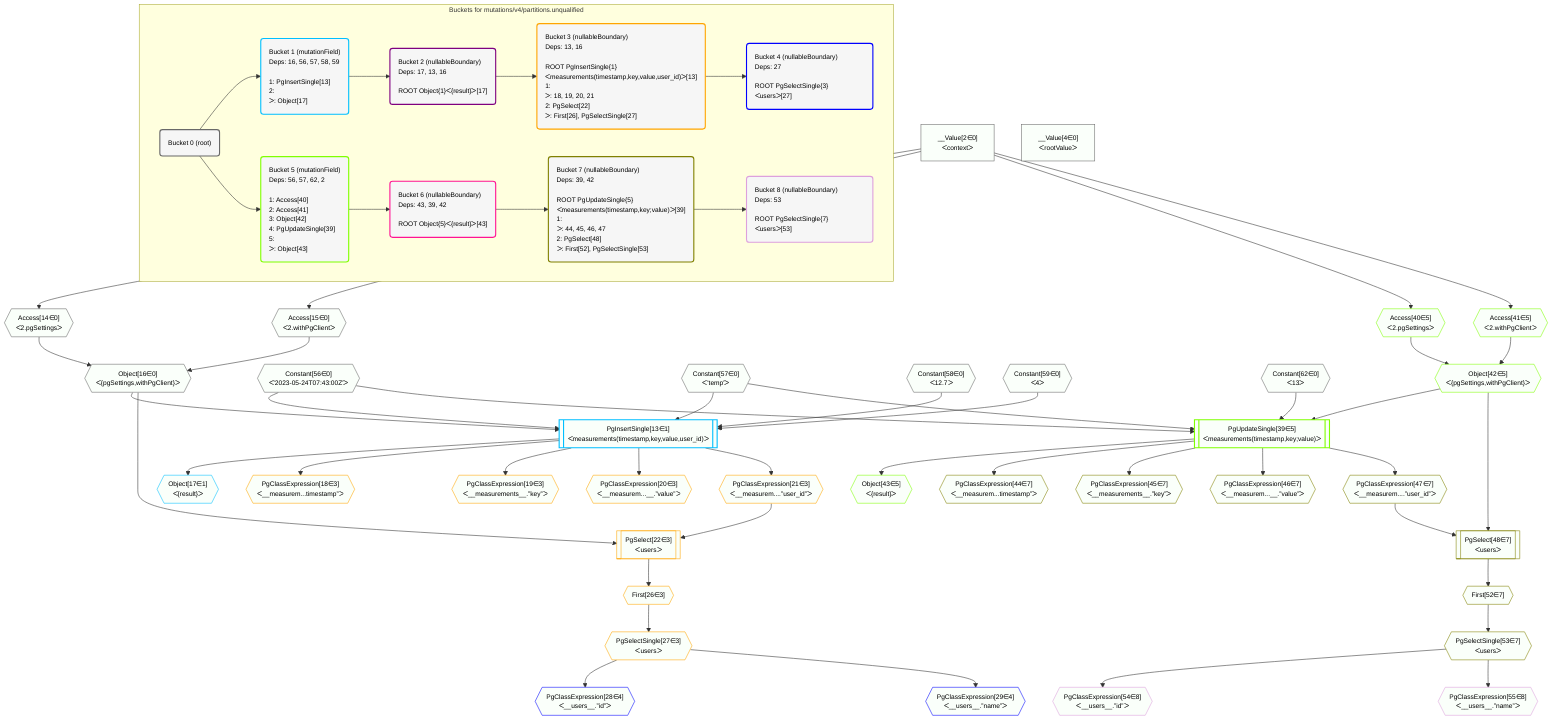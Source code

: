 %%{init: {'themeVariables': { 'fontSize': '12px'}}}%%
graph TD
    classDef path fill:#eee,stroke:#000,color:#000
    classDef plan fill:#fff,stroke-width:1px,color:#000
    classDef itemplan fill:#fff,stroke-width:2px,color:#000
    classDef unbatchedplan fill:#dff,stroke-width:1px,color:#000
    classDef sideeffectplan fill:#fcc,stroke-width:2px,color:#000
    classDef bucket fill:#f6f6f6,color:#000,stroke-width:2px,text-align:left


    %% plan dependencies
    Object16{{"Object[16∈0]<br />ᐸ{pgSettings,withPgClient}ᐳ"}}:::plan
    Access14{{"Access[14∈0]<br />ᐸ2.pgSettingsᐳ"}}:::plan
    Access15{{"Access[15∈0]<br />ᐸ2.withPgClientᐳ"}}:::plan
    Access14 & Access15 --> Object16
    __Value2["__Value[2∈0]<br />ᐸcontextᐳ"]:::plan
    __Value2 --> Access14
    __Value2 --> Access15
    __Value4["__Value[4∈0]<br />ᐸrootValueᐳ"]:::plan
    Constant56{{"Constant[56∈0]<br />ᐸ'2023-05-24T07:43:00Z'ᐳ"}}:::plan
    Constant57{{"Constant[57∈0]<br />ᐸ'temp'ᐳ"}}:::plan
    Constant58{{"Constant[58∈0]<br />ᐸ12.7ᐳ"}}:::plan
    Constant59{{"Constant[59∈0]<br />ᐸ4ᐳ"}}:::plan
    Constant62{{"Constant[62∈0]<br />ᐸ13ᐳ"}}:::plan
    PgInsertSingle13[["PgInsertSingle[13∈1]<br />ᐸmeasurements(timestamp,key,value,user_id)ᐳ"]]:::sideeffectplan
    Object16 & Constant56 & Constant57 & Constant58 & Constant59 --> PgInsertSingle13
    Object17{{"Object[17∈1]<br />ᐸ{result}ᐳ"}}:::plan
    PgInsertSingle13 --> Object17
    PgSelect22[["PgSelect[22∈3]<br />ᐸusersᐳ"]]:::plan
    PgClassExpression21{{"PgClassExpression[21∈3]<br />ᐸ__measurem....”user_id”ᐳ"}}:::plan
    Object16 & PgClassExpression21 --> PgSelect22
    PgClassExpression18{{"PgClassExpression[18∈3]<br />ᐸ__measurem...timestamp”ᐳ"}}:::plan
    PgInsertSingle13 --> PgClassExpression18
    PgClassExpression19{{"PgClassExpression[19∈3]<br />ᐸ__measurements__.”key”ᐳ"}}:::plan
    PgInsertSingle13 --> PgClassExpression19
    PgClassExpression20{{"PgClassExpression[20∈3]<br />ᐸ__measurem...__.”value”ᐳ"}}:::plan
    PgInsertSingle13 --> PgClassExpression20
    PgInsertSingle13 --> PgClassExpression21
    First26{{"First[26∈3]"}}:::plan
    PgSelect22 --> First26
    PgSelectSingle27{{"PgSelectSingle[27∈3]<br />ᐸusersᐳ"}}:::plan
    First26 --> PgSelectSingle27
    PgClassExpression28{{"PgClassExpression[28∈4]<br />ᐸ__users__.”id”ᐳ"}}:::plan
    PgSelectSingle27 --> PgClassExpression28
    PgClassExpression29{{"PgClassExpression[29∈4]<br />ᐸ__users__.”name”ᐳ"}}:::plan
    PgSelectSingle27 --> PgClassExpression29
    PgUpdateSingle39[["PgUpdateSingle[39∈5]<br />ᐸmeasurements(timestamp,key;value)ᐳ"]]:::sideeffectplan
    Object42{{"Object[42∈5]<br />ᐸ{pgSettings,withPgClient}ᐳ"}}:::plan
    Object42 & Constant56 & Constant57 & Constant62 --> PgUpdateSingle39
    Access40{{"Access[40∈5]<br />ᐸ2.pgSettingsᐳ"}}:::plan
    Access41{{"Access[41∈5]<br />ᐸ2.withPgClientᐳ"}}:::plan
    Access40 & Access41 --> Object42
    __Value2 --> Access40
    __Value2 --> Access41
    Object43{{"Object[43∈5]<br />ᐸ{result}ᐳ"}}:::plan
    PgUpdateSingle39 --> Object43
    PgSelect48[["PgSelect[48∈7]<br />ᐸusersᐳ"]]:::plan
    PgClassExpression47{{"PgClassExpression[47∈7]<br />ᐸ__measurem....”user_id”ᐳ"}}:::plan
    Object42 & PgClassExpression47 --> PgSelect48
    PgClassExpression44{{"PgClassExpression[44∈7]<br />ᐸ__measurem...timestamp”ᐳ"}}:::plan
    PgUpdateSingle39 --> PgClassExpression44
    PgClassExpression45{{"PgClassExpression[45∈7]<br />ᐸ__measurements__.”key”ᐳ"}}:::plan
    PgUpdateSingle39 --> PgClassExpression45
    PgClassExpression46{{"PgClassExpression[46∈7]<br />ᐸ__measurem...__.”value”ᐳ"}}:::plan
    PgUpdateSingle39 --> PgClassExpression46
    PgUpdateSingle39 --> PgClassExpression47
    First52{{"First[52∈7]"}}:::plan
    PgSelect48 --> First52
    PgSelectSingle53{{"PgSelectSingle[53∈7]<br />ᐸusersᐳ"}}:::plan
    First52 --> PgSelectSingle53
    PgClassExpression54{{"PgClassExpression[54∈8]<br />ᐸ__users__.”id”ᐳ"}}:::plan
    PgSelectSingle53 --> PgClassExpression54
    PgClassExpression55{{"PgClassExpression[55∈8]<br />ᐸ__users__.”name”ᐳ"}}:::plan
    PgSelectSingle53 --> PgClassExpression55

    %% define steps

    subgraph "Buckets for mutations/v4/partitions.unqualified"
    Bucket0("Bucket 0 (root)"):::bucket
    classDef bucket0 stroke:#696969
    class Bucket0,__Value2,__Value4,Access14,Access15,Object16,Constant56,Constant57,Constant58,Constant59,Constant62 bucket0
    Bucket1("Bucket 1 (mutationField)<br />Deps: 16, 56, 57, 58, 59<br /><br />1: PgInsertSingle[13]<br />2: <br />ᐳ: Object[17]"):::bucket
    classDef bucket1 stroke:#00bfff
    class Bucket1,PgInsertSingle13,Object17 bucket1
    Bucket2("Bucket 2 (nullableBoundary)<br />Deps: 17, 13, 16<br /><br />ROOT Object{1}ᐸ{result}ᐳ[17]"):::bucket
    classDef bucket2 stroke:#7f007f
    class Bucket2 bucket2
    Bucket3("Bucket 3 (nullableBoundary)<br />Deps: 13, 16<br /><br />ROOT PgInsertSingle{1}ᐸmeasurements(timestamp,key,value,user_id)ᐳ[13]<br />1: <br />ᐳ: 18, 19, 20, 21<br />2: PgSelect[22]<br />ᐳ: First[26], PgSelectSingle[27]"):::bucket
    classDef bucket3 stroke:#ffa500
    class Bucket3,PgClassExpression18,PgClassExpression19,PgClassExpression20,PgClassExpression21,PgSelect22,First26,PgSelectSingle27 bucket3
    Bucket4("Bucket 4 (nullableBoundary)<br />Deps: 27<br /><br />ROOT PgSelectSingle{3}ᐸusersᐳ[27]"):::bucket
    classDef bucket4 stroke:#0000ff
    class Bucket4,PgClassExpression28,PgClassExpression29 bucket4
    Bucket5("Bucket 5 (mutationField)<br />Deps: 56, 57, 62, 2<br /><br />1: Access[40]<br />2: Access[41]<br />3: Object[42]<br />4: PgUpdateSingle[39]<br />5: <br />ᐳ: Object[43]"):::bucket
    classDef bucket5 stroke:#7fff00
    class Bucket5,PgUpdateSingle39,Access40,Access41,Object42,Object43 bucket5
    Bucket6("Bucket 6 (nullableBoundary)<br />Deps: 43, 39, 42<br /><br />ROOT Object{5}ᐸ{result}ᐳ[43]"):::bucket
    classDef bucket6 stroke:#ff1493
    class Bucket6 bucket6
    Bucket7("Bucket 7 (nullableBoundary)<br />Deps: 39, 42<br /><br />ROOT PgUpdateSingle{5}ᐸmeasurements(timestamp,key;value)ᐳ[39]<br />1: <br />ᐳ: 44, 45, 46, 47<br />2: PgSelect[48]<br />ᐳ: First[52], PgSelectSingle[53]"):::bucket
    classDef bucket7 stroke:#808000
    class Bucket7,PgClassExpression44,PgClassExpression45,PgClassExpression46,PgClassExpression47,PgSelect48,First52,PgSelectSingle53 bucket7
    Bucket8("Bucket 8 (nullableBoundary)<br />Deps: 53<br /><br />ROOT PgSelectSingle{7}ᐸusersᐳ[53]"):::bucket
    classDef bucket8 stroke:#dda0dd
    class Bucket8,PgClassExpression54,PgClassExpression55 bucket8
    Bucket0 --> Bucket1 & Bucket5
    Bucket1 --> Bucket2
    Bucket2 --> Bucket3
    Bucket3 --> Bucket4
    Bucket5 --> Bucket6
    Bucket6 --> Bucket7
    Bucket7 --> Bucket8
    classDef unary fill:#fafffa,borderWidth:8px
    class Object16,Access14,Access15,__Value2,__Value4,Constant56,Constant57,Constant58,Constant59,Constant62,PgInsertSingle13,Object17,PgSelect22,PgClassExpression18,PgClassExpression19,PgClassExpression20,PgClassExpression21,First26,PgSelectSingle27,PgClassExpression28,PgClassExpression29,PgUpdateSingle39,Object42,Access40,Access41,Object43,PgSelect48,PgClassExpression44,PgClassExpression45,PgClassExpression46,PgClassExpression47,First52,PgSelectSingle53,PgClassExpression54,PgClassExpression55 unary
    end